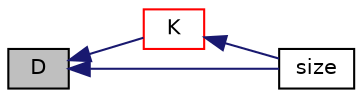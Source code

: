 digraph "D"
{
  bgcolor="transparent";
  edge [fontname="Helvetica",fontsize="10",labelfontname="Helvetica",labelfontsize="10"];
  node [fontname="Helvetica",fontsize="10",shape=record];
  rankdir="LR";
  Node1 [label="D",height=0.2,width=0.4,color="black", fillcolor="grey75", style="filled", fontcolor="black"];
  Node1 -> Node2 [dir="back",color="midnightblue",fontsize="10",style="solid",fontname="Helvetica"];
  Node2 [label="K",height=0.2,width=0.4,color="red",URL="$a01386.html#a0944256555b93df3f5acc7e862d78b2c",tooltip="Estimate thermal conductivity [W/(m K)]. "];
  Node2 -> Node3 [dir="back",color="midnightblue",fontsize="10",style="solid",fontname="Helvetica"];
  Node3 [label="size",height=0.2,width=0.4,color="black",URL="$a01386.html#a65cea301e2d6033c43932d12d91c792f",tooltip="Return the number of liquids in the mixture. "];
  Node1 -> Node3 [dir="back",color="midnightblue",fontsize="10",style="solid",fontname="Helvetica"];
}
